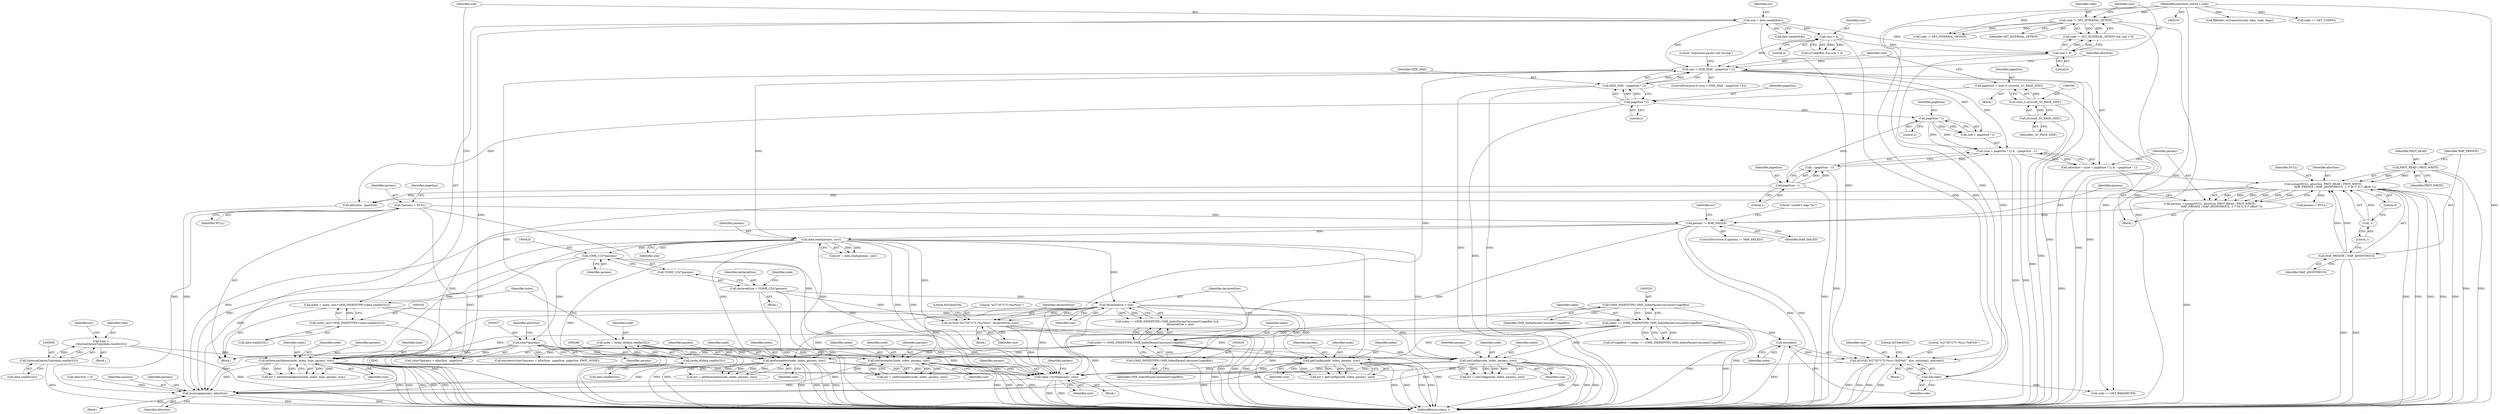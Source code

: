 digraph "0_Android_db829699d3293f254a7387894303451a91278986@API" {
"1000543" [label="(Call,reply->write(params, size))"];
"1000303" [label="(Call,*params = NULL)"];
"1000401" [label="(Call,params != MAP_FAILED)"];
"1000386" [label="(Call,params = mmap(NULL, allocSize, PROT_READ | PROT_WRITE,\n                            MAP_PRIVATE | MAP_ANONYMOUS, -1 /* fd */, 0 /* offset */))"];
"1000388" [label="(Call,mmap(NULL, allocSize, PROT_READ | PROT_WRITE,\n                            MAP_PRIVATE | MAP_ANONYMOUS, -1 /* fd */, 0 /* offset */))"];
"1000374" [label="(Call,allocSize = (size + pageSize * 2) & ~(pageSize - 1))"];
"1000376" [label="(Call,(size + pageSize * 2) & ~(pageSize - 1))"];
"1000362" [label="(Call,size > SIZE_MAX - (pageSize * 2))"];
"1000295" [label="(Call,size = data.readInt64())"];
"1000326" [label="(Call,size < 4)"];
"1000336" [label="(Call,size < 8)"];
"1000364" [label="(Call,SIZE_MAX - (pageSize * 2))"];
"1000366" [label="(Call,pageSize * 2)"];
"1000355" [label="(Call,pageSize = (size_t) sysconf(_SC_PAGE_SIZE))"];
"1000357" [label="(Call,(size_t) sysconf(_SC_PAGE_SIZE))"];
"1000359" [label="(Call,sysconf(_SC_PAGE_SIZE))"];
"1000379" [label="(Call,pageSize * 2)"];
"1000382" [label="(Call,~(pageSize - 1))"];
"1000383" [label="(Call,pageSize - 1)"];
"1000391" [label="(Call,PROT_READ | PROT_WRITE)"];
"1000394" [label="(Call,MAP_PRIVATE | MAP_ANONYMOUS)"];
"1000397" [label="(Call,-1)"];
"1000407" [label="(Call,data.read(params, size))"];
"1000470" [label="(Call,getParameter(node, index, params, size))"];
"1000283" [label="(Call,node = (node_id)data.readInt32())"];
"1000285" [label="(Call,(node_id)data.readInt32())"];
"1000436" [label="(Call,index != (OMX_INDEXTYPE) OMX_IndexParamConsumerUsageBits)"];
"1000317" [label="(Call,index == (OMX_INDEXTYPE) OMX_IndexParamConsumerUsageBits)"];
"1000289" [label="(Call,index = static_cast<OMX_INDEXTYPE>(data.readInt32()))"];
"1000291" [label="(Call,static_cast<OMX_INDEXTYPE>(data.readInt32()))"];
"1000319" [label="(Call,(OMX_INDEXTYPE) OMX_IndexParamConsumerUsageBits)"];
"1000438" [label="(Call,(OMX_INDEXTYPE) OMX_IndexParamConsumerUsageBits)"];
"1000456" [label="(Call,(char*)params)"];
"1000427" [label="(Call,(OMX_U32*)params)"];
"1000441" [label="(Call,declaredSize > size)"];
"1000424" [label="(Call,declaredSize = *(OMX_U32*)params)"];
"1000513" [label="(Call,setInternalOption(node, index, type, params, size))"];
"1000506" [label="(Call,type =\n (InternalOptionType)data.readInt32())"];
"1000508" [label="(Call,(InternalOptionType)data.readInt32())"];
"1000479" [label="(Call,setParameter(node, index, params, size))"];
"1000488" [label="(Call,getConfig(node, index, params, size))"];
"1000497" [label="(Call,setConfig(node, index, params, size))"];
"1000445" [label="(Call,ALOGE(\"b/27207275 (%u/%zu)\", declaredSize, size))"];
"1000340" [label="(Call,ALOGE(\"b/27207275 (%zu) (%d/%d)\", size, int(index), int(code)))"];
"1000343" [label="(Call,int(index))"];
"1000345" [label="(Call,int(code))"];
"1000333" [label="(Call,code != SET_INTERNAL_OPTION)"];
"1000104" [label="(MethodParameterIn,uint32_t code)"];
"1000549" [label="(Call,munmap(params, allocSize))"];
"1000365" [label="(Identifier,SIZE_MAX)"];
"1000326" [label="(Call,size < 4)"];
"1000382" [label="(Call,~(pageSize - 1))"];
"1000482" [label="(Identifier,params)"];
"1000391" [label="(Call,PROT_READ | PROT_WRITE)"];
"1000401" [label="(Call,params != MAP_FAILED)"];
"1000308" [label="(Identifier,pageSize)"];
"1000515" [label="(Identifier,index)"];
"1000477" [label="(Call,err = setParameter(node, index, params, size))"];
"1000340" [label="(Call,ALOGE(\"b/27207275 (%zu) (%d/%d)\", size, int(index), int(code)))"];
"1000547" [label="(Identifier,params)"];
"1000533" [label="(Call,code == GET_PARAMETER)"];
"1000375" [label="(Identifier,allocSize)"];
"1000402" [label="(Identifier,params)"];
"1000371" [label="(Literal,\"requested param size too big\")"];
"1000295" [label="(Call,size = data.readInt64())"];
"1000551" [label="(Identifier,allocSize)"];
"1000506" [label="(Call,type =\n (InternalOptionType)data.readInt32())"];
"1000293" [label="(Call,data.readInt32())"];
"1000362" [label="(Call,size > SIZE_MAX - (pageSize * 2))"];
"1000363" [label="(Identifier,size)"];
"1000514" [label="(Identifier,node)"];
"1001359" [label="(Call,BBinder::onTransact(code, data, reply, flags))"];
"1000500" [label="(Identifier,params)"];
"1000304" [label="(Identifier,params)"];
"1000376" [label="(Call,(size + pageSize * 2) & ~(pageSize - 1))"];
"1000495" [label="(Call,err = setConfig(node, index, params, size))"];
"1000490" [label="(Identifier,index)"];
"1000345" [label="(Call,int(code))"];
"1000383" [label="(Call,pageSize - 1)"];
"1000470" [label="(Call,getParameter(node, index, params, size))"];
"1000377" [label="(Call,size + pageSize * 2)"];
"1000492" [label="(Identifier,size)"];
"1000336" [label="(Call,size < 8)"];
"1000360" [label="(Identifier,_SC_PAGE_SIZE)"];
"1000403" [label="(Identifier,MAP_FAILED)"];
"1000444" [label="(Block,)"];
"1000491" [label="(Identifier,params)"];
"1000436" [label="(Call,index != (OMX_INDEXTYPE) OMX_IndexParamConsumerUsageBits)"];
"1000104" [label="(MethodParameterIn,uint32_t code)"];
"1000517" [label="(Identifier,params)"];
"1000290" [label="(Identifier,index)"];
"1001364" [label="(MethodReturn,status_t)"];
"1000361" [label="(ControlStructure,if (size > SIZE_MAX - (pageSize * 2)))"];
"1000285" [label="(Call,(node_id)data.readInt32())"];
"1000433" [label="(Identifier,code)"];
"1000542" [label="(Block,)"];
"1000479" [label="(Call,setParameter(node, index, params, size))"];
"1000437" [label="(Identifier,index)"];
"1000277" [label="(Block,)"];
"1000504" [label="(Block,)"];
"1000455" [label="(Call,(char*)params + allocSize - pageSize)"];
"1000513" [label="(Call,setInternalOption(node, index, type, params, size))"];
"1000454" [label="(Call,mprotect((char*)params + allocSize - pageSize, pageSize, PROT_NONE))"];
"1000359" [label="(Call,sysconf(_SC_PAGE_SIZE))"];
"1000405" [label="(Call,err = data.read(params, size))"];
"1000435" [label="(Call,index != (OMX_INDEXTYPE) OMX_IndexParamConsumerUsageBits &&\n                                declaredSize > size)"];
"1000498" [label="(Identifier,node)"];
"1000297" [label="(Call,data.readInt64())"];
"1000356" [label="(Identifier,pageSize)"];
"1000311" [label="(Call,allocSize = 0)"];
"1000319" [label="(Call,(OMX_INDEXTYPE) OMX_IndexParamConsumerUsageBits)"];
"1000432" [label="(Call,code != SET_INTERNAL_OPTION)"];
"1000346" [label="(Identifier,code)"];
"1000536" [label="(Call,code == GET_CONFIG)"];
"1000483" [label="(Identifier,size)"];
"1000389" [label="(Identifier,NULL)"];
"1000459" [label="(Call,allocSize - pageSize)"];
"1000450" [label="(Literal,0x534e4554)"];
"1000366" [label="(Call,pageSize * 2)"];
"1000550" [label="(Identifier,params)"];
"1000481" [label="(Identifier,index)"];
"1000499" [label="(Identifier,index)"];
"1000344" [label="(Identifier,index)"];
"1000351" [label="(Block,)"];
"1000357" [label="(Call,(size_t) sysconf(_SC_PAGE_SIZE))"];
"1000393" [label="(Identifier,PROT_WRITE)"];
"1000386" [label="(Call,params = mmap(NULL, allocSize, PROT_READ | PROT_WRITE,\n                            MAP_PRIVATE | MAP_ANONYMOUS, -1 /* fd */, 0 /* offset */))"];
"1000373" [label="(Block,)"];
"1000474" [label="(Identifier,size)"];
"1000438" [label="(Call,(OMX_INDEXTYPE) OMX_IndexParamConsumerUsageBits)"];
"1000448" [label="(Identifier,size)"];
"1000446" [label="(Literal,\"b/27207275 (%u/%zu)\")"];
"1000488" [label="(Call,getConfig(node, index, params, size))"];
"1000324" [label="(Call,isUsageBits && size < 4)"];
"1000497" [label="(Call,setConfig(node, index, params, size))"];
"1000385" [label="(Literal,1)"];
"1000443" [label="(Identifier,size)"];
"1000507" [label="(Identifier,type)"];
"1000395" [label="(Identifier,MAP_PRIVATE)"];
"1000368" [label="(Literal,2)"];
"1000355" [label="(Call,pageSize = (size_t) sysconf(_SC_PAGE_SIZE))"];
"1000486" [label="(Call,err = getConfig(node, index, params, size))"];
"1000392" [label="(Identifier,PROT_READ)"];
"1000332" [label="(Call,code != SET_INTERNAL_OPTION && size < 8)"];
"1000315" [label="(Call,isUsageBits = (index == (OMX_INDEXTYPE) OMX_IndexParamConsumerUsageBits))"];
"1000425" [label="(Identifier,declaredSize)"];
"1000380" [label="(Identifier,pageSize)"];
"1000426" [label="(Call,*(OMX_U32*)params)"];
"1000396" [label="(Identifier,MAP_ANONYMOUS)"];
"1000511" [label="(Call,err = setInternalOption(node, index, type, params, size))"];
"1000379" [label="(Call,pageSize * 2)"];
"1000328" [label="(Literal,4)"];
"1000407" [label="(Call,data.read(params, size))"];
"1000387" [label="(Identifier,params)"];
"1000300" [label="(Identifier,err)"];
"1000516" [label="(Identifier,type)"];
"1000408" [label="(Identifier,params)"];
"1000342" [label="(Identifier,size)"];
"1000548" [label="(Block,)"];
"1000419" [label="(Block,)"];
"1000406" [label="(Identifier,err)"];
"1000510" [label="(Call,data.readInt32())"];
"1000489" [label="(Identifier,node)"];
"1000400" [label="(ControlStructure,if (params != MAP_FAILED))"];
"1000335" [label="(Identifier,SET_INTERNAL_OPTION)"];
"1000348" [label="(Literal,0x534e4554)"];
"1000334" [label="(Identifier,code)"];
"1000317" [label="(Call,index == (OMX_INDEXTYPE) OMX_IndexParamConsumerUsageBits)"];
"1000442" [label="(Identifier,declaredSize)"];
"1000364" [label="(Call,SIZE_MAX - (pageSize * 2))"];
"1000501" [label="(Identifier,size)"];
"1000296" [label="(Identifier,size)"];
"1000397" [label="(Call,-1)"];
"1000429" [label="(Identifier,params)"];
"1000460" [label="(Identifier,allocSize)"];
"1000549" [label="(Call,munmap(params, allocSize))"];
"1000338" [label="(Literal,8)"];
"1000468" [label="(Call,err = getParameter(node, index, params, size))"];
"1000399" [label="(Literal,0)"];
"1000305" [label="(Identifier,NULL)"];
"1000327" [label="(Identifier,size)"];
"1000456" [label="(Call,(char*)params)"];
"1000343" [label="(Call,int(index))"];
"1000471" [label="(Identifier,node)"];
"1000283" [label="(Call,node = (node_id)data.readInt32())"];
"1000394" [label="(Call,MAP_PRIVATE | MAP_ANONYMOUS)"];
"1000291" [label="(Call,static_cast<OMX_INDEXTYPE>(data.readInt32()))"];
"1000303" [label="(Call,*params = NULL)"];
"1000545" [label="(Identifier,size)"];
"1000333" [label="(Call,code != SET_INTERNAL_OPTION)"];
"1000525" [label="(Literal,\"couldn't map: %s\")"];
"1000447" [label="(Identifier,declaredSize)"];
"1000284" [label="(Identifier,node)"];
"1000440" [label="(Identifier,OMX_IndexParamConsumerUsageBits)"];
"1000512" [label="(Identifier,err)"];
"1000480" [label="(Identifier,node)"];
"1000424" [label="(Call,declaredSize = *(OMX_U32*)params)"];
"1000427" [label="(Call,(OMX_U32*)params)"];
"1000553" [label="(Identifier,params)"];
"1000388" [label="(Call,mmap(NULL, allocSize, PROT_READ | PROT_WRITE,\n                            MAP_PRIVATE | MAP_ANONYMOUS, -1 /* fd */, 0 /* offset */))"];
"1000552" [label="(Call,params = NULL)"];
"1000398" [label="(Literal,1)"];
"1000441" [label="(Call,declaredSize > size)"];
"1000318" [label="(Identifier,index)"];
"1000390" [label="(Identifier,allocSize)"];
"1000367" [label="(Identifier,pageSize)"];
"1000287" [label="(Call,data.readInt32())"];
"1000339" [label="(Block,)"];
"1000544" [label="(Identifier,params)"];
"1000472" [label="(Identifier,index)"];
"1000445" [label="(Call,ALOGE(\"b/27207275 (%u/%zu)\", declaredSize, size))"];
"1000337" [label="(Identifier,size)"];
"1000289" [label="(Call,index = static_cast<OMX_INDEXTYPE>(data.readInt32()))"];
"1000543" [label="(Call,reply->write(params, size))"];
"1000381" [label="(Literal,2)"];
"1000321" [label="(Identifier,OMX_IndexParamConsumerUsageBits)"];
"1000458" [label="(Identifier,params)"];
"1000384" [label="(Identifier,pageSize)"];
"1000518" [label="(Identifier,size)"];
"1000341" [label="(Literal,\"b/27207275 (%zu) (%d/%d)\")"];
"1000508" [label="(Call,(InternalOptionType)data.readInt32())"];
"1000473" [label="(Identifier,params)"];
"1000409" [label="(Identifier,size)"];
"1000374" [label="(Call,allocSize = (size + pageSize * 2) & ~(pageSize - 1))"];
"1000543" -> "1000542"  [label="AST: "];
"1000543" -> "1000545"  [label="CFG: "];
"1000544" -> "1000543"  [label="AST: "];
"1000545" -> "1000543"  [label="AST: "];
"1000547" -> "1000543"  [label="CFG: "];
"1000543" -> "1001364"  [label="DDG: "];
"1000543" -> "1001364"  [label="DDG: "];
"1000303" -> "1000543"  [label="DDG: "];
"1000401" -> "1000543"  [label="DDG: "];
"1000407" -> "1000543"  [label="DDG: "];
"1000407" -> "1000543"  [label="DDG: "];
"1000470" -> "1000543"  [label="DDG: "];
"1000470" -> "1000543"  [label="DDG: "];
"1000456" -> "1000543"  [label="DDG: "];
"1000513" -> "1000543"  [label="DDG: "];
"1000513" -> "1000543"  [label="DDG: "];
"1000427" -> "1000543"  [label="DDG: "];
"1000479" -> "1000543"  [label="DDG: "];
"1000479" -> "1000543"  [label="DDG: "];
"1000488" -> "1000543"  [label="DDG: "];
"1000488" -> "1000543"  [label="DDG: "];
"1000497" -> "1000543"  [label="DDG: "];
"1000497" -> "1000543"  [label="DDG: "];
"1000441" -> "1000543"  [label="DDG: "];
"1000445" -> "1000543"  [label="DDG: "];
"1000362" -> "1000543"  [label="DDG: "];
"1000340" -> "1000543"  [label="DDG: "];
"1000543" -> "1000549"  [label="DDG: "];
"1000303" -> "1000277"  [label="AST: "];
"1000303" -> "1000305"  [label="CFG: "];
"1000304" -> "1000303"  [label="AST: "];
"1000305" -> "1000303"  [label="AST: "];
"1000308" -> "1000303"  [label="CFG: "];
"1000303" -> "1001364"  [label="DDG: "];
"1000303" -> "1000401"  [label="DDG: "];
"1000303" -> "1000549"  [label="DDG: "];
"1000401" -> "1000400"  [label="AST: "];
"1000401" -> "1000403"  [label="CFG: "];
"1000402" -> "1000401"  [label="AST: "];
"1000403" -> "1000401"  [label="AST: "];
"1000406" -> "1000401"  [label="CFG: "];
"1000525" -> "1000401"  [label="CFG: "];
"1000401" -> "1001364"  [label="DDG: "];
"1000401" -> "1001364"  [label="DDG: "];
"1000386" -> "1000401"  [label="DDG: "];
"1000401" -> "1000407"  [label="DDG: "];
"1000401" -> "1000549"  [label="DDG: "];
"1000386" -> "1000373"  [label="AST: "];
"1000386" -> "1000388"  [label="CFG: "];
"1000387" -> "1000386"  [label="AST: "];
"1000388" -> "1000386"  [label="AST: "];
"1000402" -> "1000386"  [label="CFG: "];
"1000386" -> "1001364"  [label="DDG: "];
"1000388" -> "1000386"  [label="DDG: "];
"1000388" -> "1000386"  [label="DDG: "];
"1000388" -> "1000386"  [label="DDG: "];
"1000388" -> "1000386"  [label="DDG: "];
"1000388" -> "1000386"  [label="DDG: "];
"1000388" -> "1000386"  [label="DDG: "];
"1000388" -> "1000399"  [label="CFG: "];
"1000389" -> "1000388"  [label="AST: "];
"1000390" -> "1000388"  [label="AST: "];
"1000391" -> "1000388"  [label="AST: "];
"1000394" -> "1000388"  [label="AST: "];
"1000397" -> "1000388"  [label="AST: "];
"1000399" -> "1000388"  [label="AST: "];
"1000388" -> "1001364"  [label="DDG: "];
"1000388" -> "1001364"  [label="DDG: "];
"1000388" -> "1001364"  [label="DDG: "];
"1000388" -> "1001364"  [label="DDG: "];
"1000388" -> "1001364"  [label="DDG: "];
"1000374" -> "1000388"  [label="DDG: "];
"1000391" -> "1000388"  [label="DDG: "];
"1000391" -> "1000388"  [label="DDG: "];
"1000394" -> "1000388"  [label="DDG: "];
"1000394" -> "1000388"  [label="DDG: "];
"1000397" -> "1000388"  [label="DDG: "];
"1000388" -> "1000459"  [label="DDG: "];
"1000388" -> "1000549"  [label="DDG: "];
"1000388" -> "1000552"  [label="DDG: "];
"1000374" -> "1000373"  [label="AST: "];
"1000374" -> "1000376"  [label="CFG: "];
"1000375" -> "1000374"  [label="AST: "];
"1000376" -> "1000374"  [label="AST: "];
"1000387" -> "1000374"  [label="CFG: "];
"1000374" -> "1001364"  [label="DDG: "];
"1000376" -> "1000374"  [label="DDG: "];
"1000376" -> "1000374"  [label="DDG: "];
"1000376" -> "1000382"  [label="CFG: "];
"1000377" -> "1000376"  [label="AST: "];
"1000382" -> "1000376"  [label="AST: "];
"1000376" -> "1001364"  [label="DDG: "];
"1000376" -> "1001364"  [label="DDG: "];
"1000362" -> "1000376"  [label="DDG: "];
"1000379" -> "1000376"  [label="DDG: "];
"1000379" -> "1000376"  [label="DDG: "];
"1000382" -> "1000376"  [label="DDG: "];
"1000362" -> "1000361"  [label="AST: "];
"1000362" -> "1000364"  [label="CFG: "];
"1000363" -> "1000362"  [label="AST: "];
"1000364" -> "1000362"  [label="AST: "];
"1000371" -> "1000362"  [label="CFG: "];
"1000375" -> "1000362"  [label="CFG: "];
"1000362" -> "1001364"  [label="DDG: "];
"1000362" -> "1001364"  [label="DDG: "];
"1000362" -> "1001364"  [label="DDG: "];
"1000295" -> "1000362"  [label="DDG: "];
"1000326" -> "1000362"  [label="DDG: "];
"1000336" -> "1000362"  [label="DDG: "];
"1000364" -> "1000362"  [label="DDG: "];
"1000364" -> "1000362"  [label="DDG: "];
"1000362" -> "1000377"  [label="DDG: "];
"1000362" -> "1000407"  [label="DDG: "];
"1000295" -> "1000277"  [label="AST: "];
"1000295" -> "1000297"  [label="CFG: "];
"1000296" -> "1000295"  [label="AST: "];
"1000297" -> "1000295"  [label="AST: "];
"1000300" -> "1000295"  [label="CFG: "];
"1000295" -> "1001364"  [label="DDG: "];
"1000295" -> "1000326"  [label="DDG: "];
"1000295" -> "1000336"  [label="DDG: "];
"1000295" -> "1000340"  [label="DDG: "];
"1000326" -> "1000324"  [label="AST: "];
"1000326" -> "1000328"  [label="CFG: "];
"1000327" -> "1000326"  [label="AST: "];
"1000328" -> "1000326"  [label="AST: "];
"1000324" -> "1000326"  [label="CFG: "];
"1000326" -> "1000324"  [label="DDG: "];
"1000326" -> "1000324"  [label="DDG: "];
"1000326" -> "1000336"  [label="DDG: "];
"1000326" -> "1000340"  [label="DDG: "];
"1000336" -> "1000332"  [label="AST: "];
"1000336" -> "1000338"  [label="CFG: "];
"1000337" -> "1000336"  [label="AST: "];
"1000338" -> "1000336"  [label="AST: "];
"1000332" -> "1000336"  [label="CFG: "];
"1000336" -> "1000332"  [label="DDG: "];
"1000336" -> "1000332"  [label="DDG: "];
"1000336" -> "1000340"  [label="DDG: "];
"1000364" -> "1000366"  [label="CFG: "];
"1000365" -> "1000364"  [label="AST: "];
"1000366" -> "1000364"  [label="AST: "];
"1000364" -> "1001364"  [label="DDG: "];
"1000364" -> "1001364"  [label="DDG: "];
"1000366" -> "1000364"  [label="DDG: "];
"1000366" -> "1000364"  [label="DDG: "];
"1000366" -> "1000368"  [label="CFG: "];
"1000367" -> "1000366"  [label="AST: "];
"1000368" -> "1000366"  [label="AST: "];
"1000366" -> "1001364"  [label="DDG: "];
"1000355" -> "1000366"  [label="DDG: "];
"1000366" -> "1000379"  [label="DDG: "];
"1000366" -> "1000459"  [label="DDG: "];
"1000355" -> "1000351"  [label="AST: "];
"1000355" -> "1000357"  [label="CFG: "];
"1000356" -> "1000355"  [label="AST: "];
"1000357" -> "1000355"  [label="AST: "];
"1000363" -> "1000355"  [label="CFG: "];
"1000355" -> "1001364"  [label="DDG: "];
"1000357" -> "1000355"  [label="DDG: "];
"1000357" -> "1000359"  [label="CFG: "];
"1000358" -> "1000357"  [label="AST: "];
"1000359" -> "1000357"  [label="AST: "];
"1000357" -> "1001364"  [label="DDG: "];
"1000359" -> "1000357"  [label="DDG: "];
"1000359" -> "1000360"  [label="CFG: "];
"1000360" -> "1000359"  [label="AST: "];
"1000359" -> "1001364"  [label="DDG: "];
"1000379" -> "1000377"  [label="AST: "];
"1000379" -> "1000381"  [label="CFG: "];
"1000380" -> "1000379"  [label="AST: "];
"1000381" -> "1000379"  [label="AST: "];
"1000377" -> "1000379"  [label="CFG: "];
"1000379" -> "1000377"  [label="DDG: "];
"1000379" -> "1000377"  [label="DDG: "];
"1000379" -> "1000383"  [label="DDG: "];
"1000382" -> "1000383"  [label="CFG: "];
"1000383" -> "1000382"  [label="AST: "];
"1000382" -> "1001364"  [label="DDG: "];
"1000383" -> "1000382"  [label="DDG: "];
"1000383" -> "1000382"  [label="DDG: "];
"1000383" -> "1000385"  [label="CFG: "];
"1000384" -> "1000383"  [label="AST: "];
"1000385" -> "1000383"  [label="AST: "];
"1000383" -> "1001364"  [label="DDG: "];
"1000383" -> "1000459"  [label="DDG: "];
"1000391" -> "1000393"  [label="CFG: "];
"1000392" -> "1000391"  [label="AST: "];
"1000393" -> "1000391"  [label="AST: "];
"1000395" -> "1000391"  [label="CFG: "];
"1000391" -> "1001364"  [label="DDG: "];
"1000391" -> "1001364"  [label="DDG: "];
"1000394" -> "1000396"  [label="CFG: "];
"1000395" -> "1000394"  [label="AST: "];
"1000396" -> "1000394"  [label="AST: "];
"1000398" -> "1000394"  [label="CFG: "];
"1000394" -> "1001364"  [label="DDG: "];
"1000394" -> "1001364"  [label="DDG: "];
"1000397" -> "1000398"  [label="CFG: "];
"1000398" -> "1000397"  [label="AST: "];
"1000399" -> "1000397"  [label="CFG: "];
"1000407" -> "1000405"  [label="AST: "];
"1000407" -> "1000409"  [label="CFG: "];
"1000408" -> "1000407"  [label="AST: "];
"1000409" -> "1000407"  [label="AST: "];
"1000405" -> "1000407"  [label="CFG: "];
"1000407" -> "1001364"  [label="DDG: "];
"1000407" -> "1000405"  [label="DDG: "];
"1000407" -> "1000405"  [label="DDG: "];
"1000407" -> "1000427"  [label="DDG: "];
"1000407" -> "1000441"  [label="DDG: "];
"1000407" -> "1000445"  [label="DDG: "];
"1000407" -> "1000470"  [label="DDG: "];
"1000407" -> "1000479"  [label="DDG: "];
"1000407" -> "1000488"  [label="DDG: "];
"1000407" -> "1000497"  [label="DDG: "];
"1000407" -> "1000513"  [label="DDG: "];
"1000407" -> "1000549"  [label="DDG: "];
"1000470" -> "1000468"  [label="AST: "];
"1000470" -> "1000474"  [label="CFG: "];
"1000471" -> "1000470"  [label="AST: "];
"1000472" -> "1000470"  [label="AST: "];
"1000473" -> "1000470"  [label="AST: "];
"1000474" -> "1000470"  [label="AST: "];
"1000468" -> "1000470"  [label="CFG: "];
"1000470" -> "1001364"  [label="DDG: "];
"1000470" -> "1001364"  [label="DDG: "];
"1000470" -> "1001364"  [label="DDG: "];
"1000470" -> "1001364"  [label="DDG: "];
"1000470" -> "1000468"  [label="DDG: "];
"1000470" -> "1000468"  [label="DDG: "];
"1000470" -> "1000468"  [label="DDG: "];
"1000470" -> "1000468"  [label="DDG: "];
"1000283" -> "1000470"  [label="DDG: "];
"1000436" -> "1000470"  [label="DDG: "];
"1000317" -> "1000470"  [label="DDG: "];
"1000456" -> "1000470"  [label="DDG: "];
"1000441" -> "1000470"  [label="DDG: "];
"1000470" -> "1000549"  [label="DDG: "];
"1000283" -> "1000277"  [label="AST: "];
"1000283" -> "1000285"  [label="CFG: "];
"1000284" -> "1000283"  [label="AST: "];
"1000285" -> "1000283"  [label="AST: "];
"1000290" -> "1000283"  [label="CFG: "];
"1000283" -> "1001364"  [label="DDG: "];
"1000283" -> "1001364"  [label="DDG: "];
"1000285" -> "1000283"  [label="DDG: "];
"1000283" -> "1000479"  [label="DDG: "];
"1000283" -> "1000488"  [label="DDG: "];
"1000283" -> "1000497"  [label="DDG: "];
"1000283" -> "1000513"  [label="DDG: "];
"1000285" -> "1000287"  [label="CFG: "];
"1000286" -> "1000285"  [label="AST: "];
"1000287" -> "1000285"  [label="AST: "];
"1000436" -> "1000435"  [label="AST: "];
"1000436" -> "1000438"  [label="CFG: "];
"1000437" -> "1000436"  [label="AST: "];
"1000438" -> "1000436"  [label="AST: "];
"1000442" -> "1000436"  [label="CFG: "];
"1000435" -> "1000436"  [label="CFG: "];
"1000436" -> "1001364"  [label="DDG: "];
"1000436" -> "1001364"  [label="DDG: "];
"1000436" -> "1000435"  [label="DDG: "];
"1000436" -> "1000435"  [label="DDG: "];
"1000317" -> "1000436"  [label="DDG: "];
"1000438" -> "1000436"  [label="DDG: "];
"1000436" -> "1000479"  [label="DDG: "];
"1000436" -> "1000488"  [label="DDG: "];
"1000436" -> "1000497"  [label="DDG: "];
"1000436" -> "1000513"  [label="DDG: "];
"1000317" -> "1000315"  [label="AST: "];
"1000317" -> "1000319"  [label="CFG: "];
"1000318" -> "1000317"  [label="AST: "];
"1000319" -> "1000317"  [label="AST: "];
"1000315" -> "1000317"  [label="CFG: "];
"1000317" -> "1001364"  [label="DDG: "];
"1000317" -> "1001364"  [label="DDG: "];
"1000317" -> "1000315"  [label="DDG: "];
"1000317" -> "1000315"  [label="DDG: "];
"1000289" -> "1000317"  [label="DDG: "];
"1000319" -> "1000317"  [label="DDG: "];
"1000317" -> "1000343"  [label="DDG: "];
"1000317" -> "1000479"  [label="DDG: "];
"1000317" -> "1000488"  [label="DDG: "];
"1000317" -> "1000497"  [label="DDG: "];
"1000317" -> "1000513"  [label="DDG: "];
"1000289" -> "1000277"  [label="AST: "];
"1000289" -> "1000291"  [label="CFG: "];
"1000290" -> "1000289"  [label="AST: "];
"1000291" -> "1000289"  [label="AST: "];
"1000296" -> "1000289"  [label="CFG: "];
"1000289" -> "1001364"  [label="DDG: "];
"1000291" -> "1000289"  [label="DDG: "];
"1000291" -> "1000293"  [label="CFG: "];
"1000292" -> "1000291"  [label="AST: "];
"1000293" -> "1000291"  [label="AST: "];
"1000291" -> "1001364"  [label="DDG: "];
"1000319" -> "1000321"  [label="CFG: "];
"1000320" -> "1000319"  [label="AST: "];
"1000321" -> "1000319"  [label="AST: "];
"1000319" -> "1001364"  [label="DDG: "];
"1000319" -> "1000438"  [label="DDG: "];
"1000438" -> "1000440"  [label="CFG: "];
"1000439" -> "1000438"  [label="AST: "];
"1000440" -> "1000438"  [label="AST: "];
"1000438" -> "1001364"  [label="DDG: "];
"1000456" -> "1000455"  [label="AST: "];
"1000456" -> "1000458"  [label="CFG: "];
"1000457" -> "1000456"  [label="AST: "];
"1000458" -> "1000456"  [label="AST: "];
"1000460" -> "1000456"  [label="CFG: "];
"1000456" -> "1000454"  [label="DDG: "];
"1000456" -> "1000455"  [label="DDG: "];
"1000427" -> "1000456"  [label="DDG: "];
"1000456" -> "1000479"  [label="DDG: "];
"1000456" -> "1000488"  [label="DDG: "];
"1000456" -> "1000497"  [label="DDG: "];
"1000456" -> "1000513"  [label="DDG: "];
"1000456" -> "1000549"  [label="DDG: "];
"1000427" -> "1000426"  [label="AST: "];
"1000427" -> "1000429"  [label="CFG: "];
"1000428" -> "1000427"  [label="AST: "];
"1000429" -> "1000427"  [label="AST: "];
"1000426" -> "1000427"  [label="CFG: "];
"1000427" -> "1000549"  [label="DDG: "];
"1000441" -> "1000435"  [label="AST: "];
"1000441" -> "1000443"  [label="CFG: "];
"1000442" -> "1000441"  [label="AST: "];
"1000443" -> "1000441"  [label="AST: "];
"1000435" -> "1000441"  [label="CFG: "];
"1000441" -> "1001364"  [label="DDG: "];
"1000441" -> "1001364"  [label="DDG: "];
"1000441" -> "1000435"  [label="DDG: "];
"1000441" -> "1000435"  [label="DDG: "];
"1000424" -> "1000441"  [label="DDG: "];
"1000441" -> "1000445"  [label="DDG: "];
"1000441" -> "1000445"  [label="DDG: "];
"1000441" -> "1000479"  [label="DDG: "];
"1000441" -> "1000488"  [label="DDG: "];
"1000441" -> "1000497"  [label="DDG: "];
"1000441" -> "1000513"  [label="DDG: "];
"1000424" -> "1000419"  [label="AST: "];
"1000424" -> "1000426"  [label="CFG: "];
"1000425" -> "1000424"  [label="AST: "];
"1000426" -> "1000424"  [label="AST: "];
"1000433" -> "1000424"  [label="CFG: "];
"1000424" -> "1001364"  [label="DDG: "];
"1000424" -> "1001364"  [label="DDG: "];
"1000424" -> "1000445"  [label="DDG: "];
"1000513" -> "1000511"  [label="AST: "];
"1000513" -> "1000518"  [label="CFG: "];
"1000514" -> "1000513"  [label="AST: "];
"1000515" -> "1000513"  [label="AST: "];
"1000516" -> "1000513"  [label="AST: "];
"1000517" -> "1000513"  [label="AST: "];
"1000518" -> "1000513"  [label="AST: "];
"1000511" -> "1000513"  [label="CFG: "];
"1000513" -> "1001364"  [label="DDG: "];
"1000513" -> "1001364"  [label="DDG: "];
"1000513" -> "1001364"  [label="DDG: "];
"1000513" -> "1001364"  [label="DDG: "];
"1000513" -> "1001364"  [label="DDG: "];
"1000513" -> "1000511"  [label="DDG: "];
"1000513" -> "1000511"  [label="DDG: "];
"1000513" -> "1000511"  [label="DDG: "];
"1000513" -> "1000511"  [label="DDG: "];
"1000513" -> "1000511"  [label="DDG: "];
"1000506" -> "1000513"  [label="DDG: "];
"1000513" -> "1000549"  [label="DDG: "];
"1000506" -> "1000504"  [label="AST: "];
"1000506" -> "1000508"  [label="CFG: "];
"1000507" -> "1000506"  [label="AST: "];
"1000508" -> "1000506"  [label="AST: "];
"1000512" -> "1000506"  [label="CFG: "];
"1000506" -> "1001364"  [label="DDG: "];
"1000508" -> "1000506"  [label="DDG: "];
"1000508" -> "1000510"  [label="CFG: "];
"1000509" -> "1000508"  [label="AST: "];
"1000510" -> "1000508"  [label="AST: "];
"1000508" -> "1001364"  [label="DDG: "];
"1000479" -> "1000477"  [label="AST: "];
"1000479" -> "1000483"  [label="CFG: "];
"1000480" -> "1000479"  [label="AST: "];
"1000481" -> "1000479"  [label="AST: "];
"1000482" -> "1000479"  [label="AST: "];
"1000483" -> "1000479"  [label="AST: "];
"1000477" -> "1000479"  [label="CFG: "];
"1000479" -> "1001364"  [label="DDG: "];
"1000479" -> "1001364"  [label="DDG: "];
"1000479" -> "1001364"  [label="DDG: "];
"1000479" -> "1001364"  [label="DDG: "];
"1000479" -> "1000477"  [label="DDG: "];
"1000479" -> "1000477"  [label="DDG: "];
"1000479" -> "1000477"  [label="DDG: "];
"1000479" -> "1000477"  [label="DDG: "];
"1000479" -> "1000549"  [label="DDG: "];
"1000488" -> "1000486"  [label="AST: "];
"1000488" -> "1000492"  [label="CFG: "];
"1000489" -> "1000488"  [label="AST: "];
"1000490" -> "1000488"  [label="AST: "];
"1000491" -> "1000488"  [label="AST: "];
"1000492" -> "1000488"  [label="AST: "];
"1000486" -> "1000488"  [label="CFG: "];
"1000488" -> "1001364"  [label="DDG: "];
"1000488" -> "1001364"  [label="DDG: "];
"1000488" -> "1001364"  [label="DDG: "];
"1000488" -> "1001364"  [label="DDG: "];
"1000488" -> "1000486"  [label="DDG: "];
"1000488" -> "1000486"  [label="DDG: "];
"1000488" -> "1000486"  [label="DDG: "];
"1000488" -> "1000486"  [label="DDG: "];
"1000488" -> "1000549"  [label="DDG: "];
"1000497" -> "1000495"  [label="AST: "];
"1000497" -> "1000501"  [label="CFG: "];
"1000498" -> "1000497"  [label="AST: "];
"1000499" -> "1000497"  [label="AST: "];
"1000500" -> "1000497"  [label="AST: "];
"1000501" -> "1000497"  [label="AST: "];
"1000495" -> "1000497"  [label="CFG: "];
"1000497" -> "1001364"  [label="DDG: "];
"1000497" -> "1001364"  [label="DDG: "];
"1000497" -> "1001364"  [label="DDG: "];
"1000497" -> "1001364"  [label="DDG: "];
"1000497" -> "1000495"  [label="DDG: "];
"1000497" -> "1000495"  [label="DDG: "];
"1000497" -> "1000495"  [label="DDG: "];
"1000497" -> "1000495"  [label="DDG: "];
"1000497" -> "1000549"  [label="DDG: "];
"1000445" -> "1000444"  [label="AST: "];
"1000445" -> "1000448"  [label="CFG: "];
"1000446" -> "1000445"  [label="AST: "];
"1000447" -> "1000445"  [label="AST: "];
"1000448" -> "1000445"  [label="AST: "];
"1000450" -> "1000445"  [label="CFG: "];
"1000445" -> "1001364"  [label="DDG: "];
"1000445" -> "1001364"  [label="DDG: "];
"1000445" -> "1001364"  [label="DDG: "];
"1000340" -> "1000339"  [label="AST: "];
"1000340" -> "1000345"  [label="CFG: "];
"1000341" -> "1000340"  [label="AST: "];
"1000342" -> "1000340"  [label="AST: "];
"1000343" -> "1000340"  [label="AST: "];
"1000345" -> "1000340"  [label="AST: "];
"1000348" -> "1000340"  [label="CFG: "];
"1000340" -> "1001364"  [label="DDG: "];
"1000340" -> "1001364"  [label="DDG: "];
"1000340" -> "1001364"  [label="DDG: "];
"1000340" -> "1001364"  [label="DDG: "];
"1000343" -> "1000340"  [label="DDG: "];
"1000345" -> "1000340"  [label="DDG: "];
"1000343" -> "1000344"  [label="CFG: "];
"1000344" -> "1000343"  [label="AST: "];
"1000346" -> "1000343"  [label="CFG: "];
"1000343" -> "1001364"  [label="DDG: "];
"1000345" -> "1000346"  [label="CFG: "];
"1000346" -> "1000345"  [label="AST: "];
"1000333" -> "1000345"  [label="DDG: "];
"1000104" -> "1000345"  [label="DDG: "];
"1000345" -> "1000533"  [label="DDG: "];
"1000333" -> "1000332"  [label="AST: "];
"1000333" -> "1000335"  [label="CFG: "];
"1000334" -> "1000333"  [label="AST: "];
"1000335" -> "1000333"  [label="AST: "];
"1000337" -> "1000333"  [label="CFG: "];
"1000332" -> "1000333"  [label="CFG: "];
"1000333" -> "1001364"  [label="DDG: "];
"1000333" -> "1000332"  [label="DDG: "];
"1000333" -> "1000332"  [label="DDG: "];
"1000104" -> "1000333"  [label="DDG: "];
"1000333" -> "1000432"  [label="DDG: "];
"1000333" -> "1000432"  [label="DDG: "];
"1000333" -> "1000533"  [label="DDG: "];
"1000104" -> "1000103"  [label="AST: "];
"1000104" -> "1001364"  [label="DDG: "];
"1000104" -> "1000432"  [label="DDG: "];
"1000104" -> "1000533"  [label="DDG: "];
"1000104" -> "1000536"  [label="DDG: "];
"1000104" -> "1001359"  [label="DDG: "];
"1000549" -> "1000548"  [label="AST: "];
"1000549" -> "1000551"  [label="CFG: "];
"1000550" -> "1000549"  [label="AST: "];
"1000551" -> "1000549"  [label="AST: "];
"1000553" -> "1000549"  [label="CFG: "];
"1000549" -> "1001364"  [label="DDG: "];
"1000549" -> "1001364"  [label="DDG: "];
"1000311" -> "1000549"  [label="DDG: "];
"1000459" -> "1000549"  [label="DDG: "];
}
